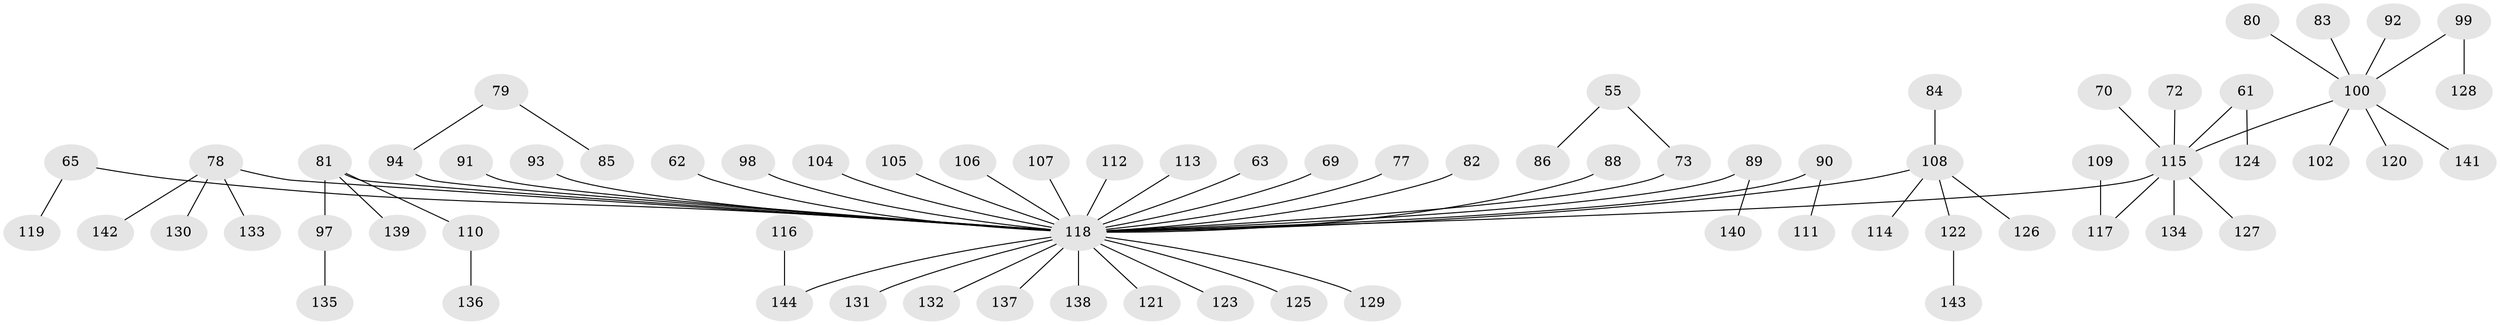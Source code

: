 // original degree distribution, {3: 0.1388888888888889, 5: 0.034722222222222224, 6: 0.013888888888888888, 7: 0.013888888888888888, 2: 0.20833333333333334, 4: 0.06944444444444445, 1: 0.5208333333333334}
// Generated by graph-tools (version 1.1) at 2025/53/03/09/25 04:53:13]
// undirected, 72 vertices, 71 edges
graph export_dot {
graph [start="1"]
  node [color=gray90,style=filled];
  55;
  61;
  62;
  63;
  65;
  69;
  70;
  72;
  73 [super="+21"];
  77;
  78 [super="+64+71"];
  79;
  80;
  81;
  82;
  83;
  84;
  85;
  86;
  88;
  89;
  90;
  91;
  92;
  93;
  94 [super="+33"];
  97;
  98;
  99;
  100 [super="+75+95+74"];
  102;
  104;
  105;
  106;
  107;
  108 [super="+24"];
  109;
  110;
  111;
  112;
  113;
  114;
  115 [super="+29+15+45"];
  116;
  117 [super="+103"];
  118 [super="+30+101+87+27+52+36+42+76+46+58+59+48+50+54+57"];
  119;
  120;
  121;
  122 [super="+43"];
  123;
  124;
  125;
  126;
  127;
  128;
  129;
  130;
  131;
  132;
  133;
  134;
  135;
  136;
  137;
  138;
  139;
  140;
  141;
  142;
  143;
  144 [super="+96"];
  55 -- 86;
  55 -- 73;
  61 -- 124;
  61 -- 115;
  62 -- 118;
  63 -- 118;
  65 -- 119;
  65 -- 118;
  69 -- 118;
  70 -- 115;
  72 -- 115;
  73 -- 118;
  77 -- 118;
  78 -- 130;
  78 -- 142;
  78 -- 133;
  78 -- 118;
  79 -- 85;
  79 -- 94;
  80 -- 100;
  81 -- 97;
  81 -- 110;
  81 -- 139;
  81 -- 118;
  82 -- 118;
  83 -- 100;
  84 -- 108;
  88 -- 118;
  89 -- 140;
  89 -- 118;
  90 -- 111;
  90 -- 118;
  91 -- 118;
  92 -- 100;
  93 -- 118;
  94 -- 118;
  97 -- 135;
  98 -- 118;
  99 -- 128;
  99 -- 100;
  100 -- 141;
  100 -- 102;
  100 -- 120;
  100 -- 115;
  104 -- 118;
  105 -- 118;
  106 -- 118;
  107 -- 118;
  108 -- 114;
  108 -- 126;
  108 -- 118;
  108 -- 122;
  109 -- 117;
  110 -- 136;
  112 -- 118;
  113 -- 118;
  115 -- 127;
  115 -- 117;
  115 -- 118;
  115 -- 134;
  116 -- 144;
  118 -- 132;
  118 -- 137;
  118 -- 138;
  118 -- 131;
  118 -- 123;
  118 -- 125;
  118 -- 129;
  118 -- 121;
  118 -- 144;
  122 -- 143;
}
